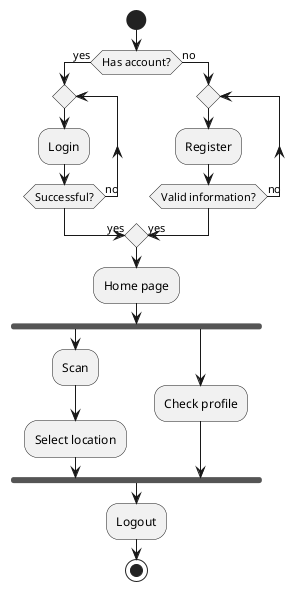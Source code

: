 @startuml
'(*) --> if "has account" then
'        --> [true] "Login"
'        --> "Home page"
'    else
'        --> [false] "Register"
'        --> "Home page"
'
'--> ===B1===
'--> "Scan for buses"
'"Scan for buses" --> "Select location"
'"Select location" --> "Payment"
'--> ===B2===
'
'===B1=== --> "Check profile"
'"Check profile" --> "Update profile"
'"Update profile" --> ===B2===

start
if (Has account?) then (yes)
    repeat
        :Login;
    repeat while (Successful?) is (no)
    ->yes;
else (no)
    repeat
        :Register;
    repeat while (Valid information?) is (no)
    ->yes;
endif
:Home page;
fork
:Scan;
:Select location;
fork again
:Check profile;
end fork
:Logout;
stop

@enduml